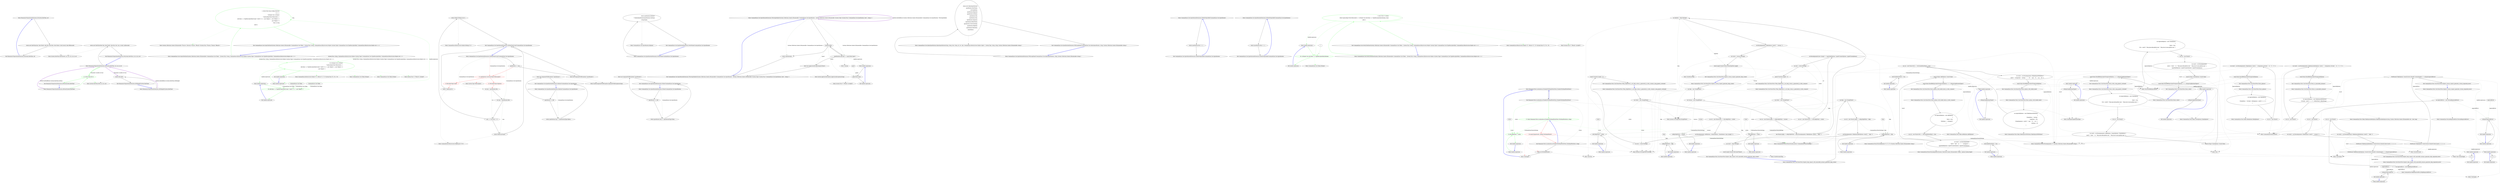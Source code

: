 digraph  {
m1_11 [cluster="Humanizer.PrepositionsExtensions.In(System.DateTime, int)", file="ReflectionExtensions.cs", label="Entry Humanizer.PrepositionsExtensions.In(System.DateTime, int)", span="36-36"];
m1_12 [cluster="Humanizer.PrepositionsExtensions.In(System.DateTime, int)", file="ReflectionExtensions.cs", label="return new DateTime(year, date.Month, date.Day, date.Hour, date.Minute, date.Second, date.Millisecond);", span="38-38"];
m1_13 [cluster="Humanizer.PrepositionsExtensions.In(System.DateTime, int)", file="ReflectionExtensions.cs", label="Exit Humanizer.PrepositionsExtensions.In(System.DateTime, int)", span="36-36"];
m1_7 [cluster="System.DateTime.At(int, int, int, int)", file="ReflectionExtensions.cs", label="Entry System.DateTime.At(int, int, int, int)", span="5-5"];
m1_8 [cluster="Humanizer.PrepositionsExtensions.AtNoon(System.DateTime)", file="ReflectionExtensions.cs", label="Entry Humanizer.PrepositionsExtensions.AtNoon(System.DateTime)", span="25-25"];
m1_9 [cluster="Humanizer.PrepositionsExtensions.AtNoon(System.DateTime)", color=green, community=0, file="ReflectionExtensions.cs", label="13: return date.At(12);", span="27-27"];
m1_10 [cluster="Humanizer.PrepositionsExtensions.AtNoon(System.DateTime)", file="ReflectionExtensions.cs", label="Exit Humanizer.PrepositionsExtensions.AtNoon(System.DateTime)", span="25-25"];
m1_3 [cluster="System.DateTime.DateTime(int, int, int, int, int, int, int)", file="ReflectionExtensions.cs", label="Entry System.DateTime.DateTime(int, int, int, int, int, int, int)", span="0-0"];
m1_0 [cluster="Humanizer.PrepositionsExtensions.At(System.DateTime, int, int, int, int)", file="ReflectionExtensions.cs", label="Entry Humanizer.PrepositionsExtensions.At(System.DateTime, int, int, int, int)", span="5-5"];
m1_1 [cluster="Humanizer.PrepositionsExtensions.At(System.DateTime, int, int, int, int)", file="ReflectionExtensions.cs", label="return new DateTime(date.Year, date.Month, date.Day, hour, min, second, millisecond);", span="7-7"];
m1_2 [cluster="Humanizer.PrepositionsExtensions.At(System.DateTime, int, int, int, int)", file="ReflectionExtensions.cs", label="Exit Humanizer.PrepositionsExtensions.At(System.DateTime, int, int, int, int)", span="5-5"];
m1_4 [cluster="Humanizer.PrepositionsExtensions.AtMidnight(System.DateTime)", file="ReflectionExtensions.cs", label="Entry Humanizer.PrepositionsExtensions.AtMidnight(System.DateTime)", span="15-15"];
m1_5 [cluster="Humanizer.PrepositionsExtensions.AtMidnight(System.DateTime)", file="ReflectionExtensions.cs", label="return date.At(0);", span="17-17"];
m1_6 [cluster="Humanizer.PrepositionsExtensions.AtMidnight(System.DateTime)", file="ReflectionExtensions.cs", label="Exit Humanizer.PrepositionsExtensions.AtMidnight(System.DateTime)", span="15-15"];
m2_3 [cluster="System.Collections.Generic.IEnumerable<TSource>.Pairwise<TSource, TResult>(System.Func<TSource, TSource, TResult>)", file="Scalar.cs", label="Entry System.Collections.Generic.IEnumerable<TSource>.Pairwise<TSource, TResult>(System.Func<TSource, TSource, TResult>)", span="24-24"];
m2_0 [cluster="CommandLine.Core.Scalar.Partition(System.Collections.Generic.IEnumerable<CommandLine.Core.Token>, System.Func<string, CommandLine.Infrastructure.Maybe<System.Tuple<CommandLine.Core.TypeDescriptorKind, CommandLine.Infrastructure.Maybe<int>>>>)", file="Scalar.cs", label="Entry CommandLine.Core.Scalar.Partition(System.Collections.Generic.IEnumerable<CommandLine.Core.Token>, System.Func<string, CommandLine.Infrastructure.Maybe<System.Tuple<CommandLine.Core.TypeDescriptorKind, CommandLine.Infrastructure.Maybe<int>>>>)", span="11-11"];
m2_1 [cluster="CommandLine.Core.Scalar.Partition(System.Collections.Generic.IEnumerable<CommandLine.Core.Token>, System.Func<string, CommandLine.Infrastructure.Maybe<System.Tuple<CommandLine.Core.TypeDescriptorKind, CommandLine.Infrastructure.Maybe<int>>>>)", color=green, community=0, file="Scalar.cs", label="1: return from tseq in tokens.Pairwise(\r\n                (f, s) =>\r\n                        f.IsName() && s.IsValue()\r\n                            ? typeLookup(f.Text).Return(info =>\r\n                                    info.Item1 == TypeDescriptorKind.Scalar ? new[] { f, s } : new Token[] { }, new Token[] { })\r\n                                    : new Token[] { })\r\n                   from t in tseq\r\n                   select t;", span="15-22"];
m2_2 [cluster="CommandLine.Core.Scalar.Partition(System.Collections.Generic.IEnumerable<CommandLine.Core.Token>, System.Func<string, CommandLine.Infrastructure.Maybe<System.Tuple<CommandLine.Core.TypeDescriptorKind, CommandLine.Infrastructure.Maybe<int>>>>)", file="Scalar.cs", label="Exit CommandLine.Core.Scalar.Partition(System.Collections.Generic.IEnumerable<CommandLine.Core.Token>, System.Func<string, CommandLine.Infrastructure.Maybe<System.Tuple<CommandLine.Core.TypeDescriptorKind, CommandLine.Infrastructure.Maybe<int>>>>)", span="11-11"];
m2_11 [cluster="lambda expression", file="Scalar.cs", label="Entry lambda expression", span="18-19"];
m2_4 [cluster="lambda expression", file="Scalar.cs", label="Entry lambda expression", span="16-20"];
m2_5 [cluster="lambda expression", color=green, community=0, file="Scalar.cs", label="30: f.IsName() && s.IsValue()\r\n                            ? typeLookup(f.Text).Return(info =>\r\n                                    info.Item1 == TypeDescriptorKind.Scalar ? new[] { f, s } : new Token[] { }, new Token[] { })\r\n                                    : new Token[] { }", span="17-20"];
m2_6 [cluster="lambda expression", file="Scalar.cs", label="Exit lambda expression", span="16-20"];
m2_12 [cluster="lambda expression", color=green, community=0, file="Scalar.cs", label="30: info.Item1 == TypeDescriptorKind.Scalar ? new[] { f, s } : new Token[] { }", span="19-19"];
m2_13 [cluster="lambda expression", file="Scalar.cs", label="Exit lambda expression", span="18-19"];
m2_10 [cluster="CommandLine.Infrastructure.Maybe<T1>.Return<T1, T2>(System.Func<T1, T2>, T2)", file="Scalar.cs", label="Entry CommandLine.Infrastructure.Maybe<T1>.Return<T1, T2>(System.Func<T1, T2>, T2)", span="103-103"];
m2_7 [cluster="CommandLine.Core.Token.IsName()", file="Scalar.cs", label="Entry CommandLine.Core.Token.IsName()", span="72-72"];
m2_8 [cluster="CommandLine.Core.Token.IsValue()", file="Scalar.cs", label="Entry CommandLine.Core.Token.IsValue()", span="77-77"];
m2_9 [cluster="System.Func<T, TResult>.Invoke(T)", file="Scalar.cs", label="Entry System.Func<T, TResult>.Invoke(T)", span="0-0"];
m2_14 [file="Scalar.cs", label="System.Func<string, CommandLine.Infrastructure.Maybe<System.Tuple<CommandLine.Core.TypeDescriptorKind, CommandLine.Infrastructure.Maybe<int>>>>", span=""];
m2_15 [file="Scalar.cs", label="CommandLine.Core.Token", span=""];
m2_16 [file="Scalar.cs", label="CommandLine.Core.Token", span=""];
m4_42 [cluster="CommandLine.Infrastructure.Maybe.Nothing<T>()", file="SpecificationExtensions.cs", label="Entry CommandLine.Infrastructure.Maybe.Nothing<T>()", span="66-66"];
m4_52 [cluster="CommandLine.Core.Specification.IsOption()", file="SpecificationExtensions.cs", label="Entry CommandLine.Core.Specification.IsOption()", span="11-11"];
m4_15 [cluster="CommandLine.Core.SpecificationExtensions.ThrowingValidate(System.Collections.Generic.IEnumerable<CommandLine.Core.Specification>, System.Collections.Generic.IEnumerable<System.Tuple<System.Func<CommandLine.Core.Specification, bool>, string>>)", file="SpecificationExtensions.cs", label="Entry CommandLine.Core.SpecificationExtensions.ThrowingValidate(System.Collections.Generic.IEnumerable<CommandLine.Core.Specification>, System.Collections.Generic.IEnumerable<System.Tuple<System.Func<CommandLine.Core.Specification, bool>, string>>)", span="42-42"];
m4_16 [cluster="CommandLine.Core.SpecificationExtensions.ThrowingValidate(System.Collections.Generic.IEnumerable<CommandLine.Core.Specification>, System.Collections.Generic.IEnumerable<System.Tuple<System.Func<CommandLine.Core.Specification, bool>, string>>)", file="SpecificationExtensions.cs", label=guardsLookup, span="44-44"];
m4_17 [cluster="CommandLine.Core.SpecificationExtensions.ThrowingValidate(System.Collections.Generic.IEnumerable<CommandLine.Core.Specification>, System.Collections.Generic.IEnumerable<System.Tuple<System.Func<CommandLine.Core.Specification, bool>, string>>)", file="SpecificationExtensions.cs", label="specifications.Any(spec => guard.Item1(spec))", span="46-46"];
m4_19 [cluster="CommandLine.Core.SpecificationExtensions.ThrowingValidate(System.Collections.Generic.IEnumerable<CommandLine.Core.Specification>, System.Collections.Generic.IEnumerable<System.Tuple<System.Func<CommandLine.Core.Specification, bool>, string>>)", file="SpecificationExtensions.cs", label="return specifications;", span="52-52"];
m4_18 [cluster="CommandLine.Core.SpecificationExtensions.ThrowingValidate(System.Collections.Generic.IEnumerable<CommandLine.Core.Specification>, System.Collections.Generic.IEnumerable<System.Tuple<System.Func<CommandLine.Core.Specification, bool>, string>>)", file="SpecificationExtensions.cs", label="throw new ApplicationException(guard.Item2);", span="48-48"];
m4_20 [cluster="CommandLine.Core.SpecificationExtensions.ThrowingValidate(System.Collections.Generic.IEnumerable<CommandLine.Core.Specification>, System.Collections.Generic.IEnumerable<System.Tuple<System.Func<CommandLine.Core.Specification, bool>, string>>)", file="SpecificationExtensions.cs", label="Exit CommandLine.Core.SpecificationExtensions.ThrowingValidate(System.Collections.Generic.IEnumerable<CommandLine.Core.Specification>, System.Collections.Generic.IEnumerable<System.Tuple<System.Func<CommandLine.Core.Specification, bool>, string>>)", span="42-42"];
m4_41 [cluster="CommandLine.Infrastructure.Maybe.Just<T>(T)", file="SpecificationExtensions.cs", label="Entry CommandLine.Infrastructure.Maybe.Just<T>(T)", span="71-71"];
m4_0 [cluster="CommandLine.Core.SpecificationExtensions.IsOption(CommandLine.Core.Specification)", file="SpecificationExtensions.cs", label="Entry CommandLine.Core.SpecificationExtensions.IsOption(CommandLine.Core.Specification)", span="11-11"];
m4_1 [cluster="CommandLine.Core.SpecificationExtensions.IsOption(CommandLine.Core.Specification)", file="SpecificationExtensions.cs", label="specification == null", span="13-13"];
m4_3 [cluster="CommandLine.Core.SpecificationExtensions.IsOption(CommandLine.Core.Specification)", file="SpecificationExtensions.cs", label="return specification.Tag == SpecificationType.Option;", span="15-15"];
m4_2 [cluster="CommandLine.Core.SpecificationExtensions.IsOption(CommandLine.Core.Specification)", file="SpecificationExtensions.cs", label="throw new ArgumentNullException(''specification'');", span="13-13"];
m4_4 [cluster="CommandLine.Core.SpecificationExtensions.IsOption(CommandLine.Core.Specification)", file="SpecificationExtensions.cs", label="Exit CommandLine.Core.SpecificationExtensions.IsOption(CommandLine.Core.Specification)", span="11-11"];
m4_6 [cluster="CommandLine.Core.SpecificationExtensions.IsValue(CommandLine.Core.Specification)", file="SpecificationExtensions.cs", label="Entry CommandLine.Core.SpecificationExtensions.IsValue(CommandLine.Core.Specification)", span="18-18"];
m4_7 [cluster="CommandLine.Core.SpecificationExtensions.IsValue(CommandLine.Core.Specification)", file="SpecificationExtensions.cs", label="specification == null", span="20-20"];
m4_9 [cluster="CommandLine.Core.SpecificationExtensions.IsValue(CommandLine.Core.Specification)", file="SpecificationExtensions.cs", label="return specification.Tag == SpecificationType.Value;", span="22-22"];
m4_8 [cluster="CommandLine.Core.SpecificationExtensions.IsValue(CommandLine.Core.Specification)", file="SpecificationExtensions.cs", label="throw new ArgumentNullException(''specification'');", span="20-20"];
m4_10 [cluster="CommandLine.Core.SpecificationExtensions.IsValue(CommandLine.Core.Specification)", file="SpecificationExtensions.cs", label="Exit CommandLine.Core.SpecificationExtensions.IsValue(CommandLine.Core.Specification)", span="18-18"];
m4_23 [cluster="lambda expression", file="SpecificationExtensions.cs", label="Entry lambda expression", span="46-46"];
m4_24 [cluster="lambda expression", file="SpecificationExtensions.cs", label="guard.Item1(spec)", span="46-46"];
m4_25 [cluster="lambda expression", file="SpecificationExtensions.cs", label="Exit lambda expression", span="46-46"];
m4_27 [cluster="CommandLine.Core.SpecificationExtensions.GetMaxValueCount(CommandLine.Core.Specification)", file="SpecificationExtensions.cs", label="Entry CommandLine.Core.SpecificationExtensions.GetMaxValueCount(CommandLine.Core.Specification)", span="55-55"];
m4_28 [cluster="CommandLine.Core.SpecificationExtensions.GetMaxValueCount(CommandLine.Core.Specification)", file="SpecificationExtensions.cs", label="specification == null", span="57-57"];
m4_30 [cluster="CommandLine.Core.SpecificationExtensions.GetMaxValueCount(CommandLine.Core.Specification)", color=red, community=0, file="SpecificationExtensions.cs", label="13: specification.ConversionType.ToDescriptor()", span="59-59"];
m4_34 [cluster="CommandLine.Core.SpecificationExtensions.GetMaxValueCount(CommandLine.Core.Specification)", file="SpecificationExtensions.cs", label="var min = specification.Min", span="64-64"];
m4_35 [cluster="CommandLine.Core.SpecificationExtensions.GetMaxValueCount(CommandLine.Core.Specification)", file="SpecificationExtensions.cs", label="var max = specification.Max", span="65-65"];
m4_29 [cluster="CommandLine.Core.SpecificationExtensions.GetMaxValueCount(CommandLine.Core.Specification)", file="SpecificationExtensions.cs", label="throw new ArgumentNullException(''specification'');", span="57-57"];
m4_31 [cluster="CommandLine.Core.SpecificationExtensions.GetMaxValueCount(CommandLine.Core.Specification)", color=red, community=0, file="SpecificationExtensions.cs", label="9: DescriptorType.Scalar", span="61-61"];
m4_33 [cluster="CommandLine.Core.SpecificationExtensions.GetMaxValueCount(CommandLine.Core.Specification)", color=red, community=0, file="SpecificationExtensions.cs", label="13: DescriptorType.Sequence", span="63-63"];
m4_32 [cluster="CommandLine.Core.SpecificationExtensions.GetMaxValueCount(CommandLine.Core.Specification)", file="SpecificationExtensions.cs", label="return  Maybe.Just(1);", span="62-62"];
m4_36 [cluster="CommandLine.Core.SpecificationExtensions.GetMaxValueCount(CommandLine.Core.Specification)", file="SpecificationExtensions.cs", label="min >= 0 && max >= 0", span="66-66"];
m4_37 [cluster="CommandLine.Core.SpecificationExtensions.GetMaxValueCount(CommandLine.Core.Specification)", file="SpecificationExtensions.cs", label="return Maybe.Just(max);", span="68-68"];
m4_38 [cluster="CommandLine.Core.SpecificationExtensions.GetMaxValueCount(CommandLine.Core.Specification)", file="SpecificationExtensions.cs", label="return Maybe.Nothing<int>();", span="73-73"];
m4_39 [cluster="CommandLine.Core.SpecificationExtensions.GetMaxValueCount(CommandLine.Core.Specification)", file="SpecificationExtensions.cs", label="Exit CommandLine.Core.SpecificationExtensions.GetMaxValueCount(CommandLine.Core.Specification)", span="55-55"];
m4_22 [cluster="System.ApplicationException.ApplicationException(string)", file="SpecificationExtensions.cs", label="Entry System.ApplicationException.ApplicationException(string)", span="0-0"];
m4_26 [cluster="System.Func<T, TResult>.Invoke(T)", file="SpecificationExtensions.cs", label="Entry System.Func<T, TResult>.Invoke(T)", span="0-0"];
m4_14 [cluster="CommandLine.Core.OptionSpecification.OptionSpecification(string, string, bool, string, int, int, char, CommandLine.Infrastructure.Maybe<object>, System.Type, string, string, System.Collections.Generic.IEnumerable<string>)", file="SpecificationExtensions.cs", label="Entry CommandLine.Core.OptionSpecification.OptionSpecification(string, string, bool, string, int, int, char, CommandLine.Infrastructure.Maybe<object>, System.Type, string, string, System.Collections.Generic.IEnumerable<string>)", span="17-17"];
m4_5 [cluster="System.ArgumentNullException.ArgumentNullException(string)", file="SpecificationExtensions.cs", label="Entry System.ArgumentNullException.ArgumentNullException(string)", span="0-0"];
m4_40 [cluster="System.Type.ToDescriptor()", file="SpecificationExtensions.cs", label="Entry System.Type.ToDescriptor()", span="22-22"];
m4_21 [cluster="Unk.Any", file="SpecificationExtensions.cs", label="Entry Unk.Any", span=""];
m4_43 [cluster="CommandLine.Core.SpecificationExtensions.IsMinNotSpecified(CommandLine.Core.Specification)", file="SpecificationExtensions.cs", label="Entry CommandLine.Core.SpecificationExtensions.IsMinNotSpecified(CommandLine.Core.Specification)", span="76-76"];
m4_44 [cluster="CommandLine.Core.SpecificationExtensions.IsMinNotSpecified(CommandLine.Core.Specification)", file="SpecificationExtensions.cs", label="return specification.Min == -1;", span="78-78"];
m4_45 [cluster="CommandLine.Core.SpecificationExtensions.IsMinNotSpecified(CommandLine.Core.Specification)", file="SpecificationExtensions.cs", label="Exit CommandLine.Core.SpecificationExtensions.IsMinNotSpecified(CommandLine.Core.Specification)", span="76-76"];
m4_49 [cluster="CommandLine.Core.SpecificationExtensions.GetSetName(CommandLine.Core.Specification)", file="SpecificationExtensions.cs", label="Entry CommandLine.Core.SpecificationExtensions.GetSetName(CommandLine.Core.Specification)", span="86-86"];
m4_50 [cluster="CommandLine.Core.SpecificationExtensions.GetSetName(CommandLine.Core.Specification)", file="SpecificationExtensions.cs", label="return specification.IsOption()\r\n                ? ((OptionSpecification)specification).SetName\r\n                : string.Empty;", span="88-90"];
m4_51 [cluster="CommandLine.Core.SpecificationExtensions.GetSetName(CommandLine.Core.Specification)", file="SpecificationExtensions.cs", label="Exit CommandLine.Core.SpecificationExtensions.GetSetName(CommandLine.Core.Specification)", span="86-86"];
m4_11 [cluster="CommandLine.Core.SpecificationExtensions.WithLongName(CommandLine.Core.OptionSpecification, string, System.Collections.Generic.IEnumerable<string>)", file="SpecificationExtensions.cs", label="Entry CommandLine.Core.SpecificationExtensions.WithLongName(CommandLine.Core.OptionSpecification, string, System.Collections.Generic.IEnumerable<string>)", span="25-25"];
m4_12 [cluster="CommandLine.Core.SpecificationExtensions.WithLongName(CommandLine.Core.OptionSpecification, string, System.Collections.Generic.IEnumerable<string>)", file="SpecificationExtensions.cs", label="return new OptionSpecification(\r\n                specification.ShortName,\r\n                newLongName,\r\n                specification.Required,\r\n                specification.SetName,\r\n                specification.Min,\r\n                specification.Max,\r\n                specification.Separator,\r\n                specification.DefaultValue,\r\n                specification.ConversionType,\r\n                specification.HelpText,\r\n                specification.MetaValue,\r\n                enumValues);", span="27-39"];
m4_13 [cluster="CommandLine.Core.SpecificationExtensions.WithLongName(CommandLine.Core.OptionSpecification, string, System.Collections.Generic.IEnumerable<string>)", file="SpecificationExtensions.cs", label="Exit CommandLine.Core.SpecificationExtensions.WithLongName(CommandLine.Core.OptionSpecification, string, System.Collections.Generic.IEnumerable<string>)", span="25-25"];
m4_46 [cluster="CommandLine.Core.SpecificationExtensions.IsMaxNotSpecified(CommandLine.Core.Specification)", file="SpecificationExtensions.cs", label="Entry CommandLine.Core.SpecificationExtensions.IsMaxNotSpecified(CommandLine.Core.Specification)", span="81-81"];
m4_47 [cluster="CommandLine.Core.SpecificationExtensions.IsMaxNotSpecified(CommandLine.Core.Specification)", file="SpecificationExtensions.cs", label="return specification.Max == -1;", span="83-83"];
m4_48 [cluster="CommandLine.Core.SpecificationExtensions.IsMaxNotSpecified(CommandLine.Core.Specification)", file="SpecificationExtensions.cs", label="Exit CommandLine.Core.SpecificationExtensions.IsMaxNotSpecified(CommandLine.Core.Specification)", span="81-81"];
m4_53 [file="SpecificationExtensions.cs", label=guard, span=""];
m7_5 [cluster="lambda expression", file="Switch.cs", label="Entry lambda expression", span="16-16"];
m7_6 [cluster="lambda expression", color=green, community=0, file="Switch.cs", label="20: t.IsName() && info.Item1 == TypeDescriptorKind.Boolean", span="16-16"];
m7_7 [cluster="lambda expression", file="Switch.cs", label="Exit lambda expression", span="16-16"];
m7_4 [cluster="CommandLine.Infrastructure.Maybe<T1>.Return<T1, T2>(System.Func<T1, T2>, T2)", file="Switch.cs", label="Entry CommandLine.Infrastructure.Maybe<T1>.Return<T1, T2>(System.Func<T1, T2>, T2)", span="103-103"];
m7_8 [cluster="CommandLine.Core.Token.IsName()", file="Switch.cs", label="Entry CommandLine.Core.Token.IsName()", span="72-72"];
m7_0 [cluster="CommandLine.Core.Switch.Partition(System.Collections.Generic.IEnumerable<CommandLine.Core.Token>, System.Func<string, CommandLine.Infrastructure.Maybe<System.Tuple<CommandLine.Core.TypeDescriptorKind, CommandLine.Infrastructure.Maybe<int>>>>)", file="Switch.cs", label="Entry CommandLine.Core.Switch.Partition(System.Collections.Generic.IEnumerable<CommandLine.Core.Token>, System.Func<string, CommandLine.Infrastructure.Maybe<System.Tuple<CommandLine.Core.TypeDescriptorKind, CommandLine.Infrastructure.Maybe<int>>>>)", span="11-11"];
m7_1 [cluster="CommandLine.Core.Switch.Partition(System.Collections.Generic.IEnumerable<CommandLine.Core.Token>, System.Func<string, CommandLine.Infrastructure.Maybe<System.Tuple<CommandLine.Core.TypeDescriptorKind, CommandLine.Infrastructure.Maybe<int>>>>)", color=green, community=0, file="Switch.cs", label="1: return from t in tokens\r\n                   where typeLookup(t.Text).Return(info => t.IsName() && info.Item1 == TypeDescriptorKind.Boolean, false)\r\n                   select t;", span="15-17"];
m7_2 [cluster="CommandLine.Core.Switch.Partition(System.Collections.Generic.IEnumerable<CommandLine.Core.Token>, System.Func<string, CommandLine.Infrastructure.Maybe<System.Tuple<CommandLine.Core.TypeDescriptorKind, CommandLine.Infrastructure.Maybe<int>>>>)", file="Switch.cs", label="Exit CommandLine.Core.Switch.Partition(System.Collections.Generic.IEnumerable<CommandLine.Core.Token>, System.Func<string, CommandLine.Infrastructure.Maybe<System.Tuple<CommandLine.Core.TypeDescriptorKind, CommandLine.Infrastructure.Maybe<int>>>>)", span="11-11"];
m7_3 [cluster="System.Func<T, TResult>.Invoke(T)", file="Switch.cs", label="Entry System.Func<T, TResult>.Invoke(T)", span="0-0"];
m7_9 [file="Switch.cs", label=t, span=""];
m8_0 [cluster="Humanizer.Tests.Localisation.nl.NumberToOrdinalWordsTests.NumberToOrdinalWordsTests()", file="TokenPartitioner.cs", label="Entry Humanizer.Tests.Localisation.nl.NumberToOrdinalWordsTests.NumberToOrdinalWordsTests()", span="7-7"];
m8_2 [cluster="Humanizer.Tests.Localisation.nl.NumberToOrdinalWordsTests.ToOrdinalWords(int, string)", color=green, community=0, file="TokenPartitioner.cs", label="27: Entry Humanizer.Tests.Localisation.nl.NumberToOrdinalWordsTests.ToOrdinalWords(int, string)", span="61-61"];
m8_1 [cluster="Humanizer.Tests.Localisation.nl.NumberToOrdinalWordsTests.NumberToOrdinalWordsTests()", file="TokenPartitioner.cs", label="Exit Humanizer.Tests.Localisation.nl.NumberToOrdinalWordsTests.NumberToOrdinalWordsTests()", span="7-7"];
m8_3 [cluster="Humanizer.Tests.Localisation.nl.NumberToOrdinalWordsTests.ToOrdinalWords(int, string)", color=red, community=0, file="TokenPartitioner.cs", label="19: Assert.Equal(words, number.ToOrdinalWords())", span="63-63"];
m8_4 [cluster="Humanizer.Tests.Localisation.nl.NumberToOrdinalWordsTests.ToOrdinalWords(int, string)", file="TokenPartitioner.cs", label="Exit Humanizer.Tests.Localisation.nl.NumberToOrdinalWordsTests.ToOrdinalWords(int, string)", span="61-61"];
m8_5 [cluster="int.ToOrdinalWords()", file="TokenPartitioner.cs", label="Entry int.ToOrdinalWords()", span="54-54"];
m8_6 [cluster="Unk.Equal", file="TokenPartitioner.cs", label="Entry Unk.Equal", span=""];
m8_100 [cluster="CommandLine.Tests.Unit.ParserTests.Explicit_help_request_with_immutable_instance_generates_help_requested_error()", file="TokenPartitioner.cs", label="Entry CommandLine.Tests.Unit.ParserTests.Explicit_help_request_with_immutable_instance_generates_help_requested_error()", span="182-182"];
m8_103 [cluster="CommandLine.Tests.Unit.ParserTests.Explicit_help_request_with_immutable_instance_generates_help_requested_error()", file="TokenPartitioner.cs", label="var result = sut.ParseArguments<FakeImmutableOptions>(new[] { ''--help'' })", span="189-189"];
m8_102 [cluster="CommandLine.Tests.Unit.ParserTests.Explicit_help_request_with_immutable_instance_generates_help_requested_error()", file="TokenPartitioner.cs", label="var sut = new Parser()", span="186-186"];
m8_104 [cluster="CommandLine.Tests.Unit.ParserTests.Explicit_help_request_with_immutable_instance_generates_help_requested_error()", file="TokenPartitioner.cs", label="((NotParsed<FakeImmutableOptions>)result).Errors.Should().HaveCount(x => x == 1)", span="192-192"];
m8_105 [cluster="CommandLine.Tests.Unit.ParserTests.Explicit_help_request_with_immutable_instance_generates_help_requested_error()", file="TokenPartitioner.cs", label="((NotParsed<FakeImmutableOptions>)result).Errors.Should().ContainSingle(e => e.Equals(expectedError))", span="193-193"];
m8_101 [cluster="CommandLine.Tests.Unit.ParserTests.Explicit_help_request_with_immutable_instance_generates_help_requested_error()", file="TokenPartitioner.cs", label="var expectedError = new HelpRequestedError()", span="185-185"];
m8_106 [cluster="CommandLine.Tests.Unit.ParserTests.Explicit_help_request_with_immutable_instance_generates_help_requested_error()", file="TokenPartitioner.cs", label="Exit CommandLine.Tests.Unit.ParserTests.Explicit_help_request_with_immutable_instance_generates_help_requested_error()", span="182-182"];
m8_8 [cluster="CommandLine.Parser.Parser(System.Action<CommandLine.ParserSettings>)", file="TokenPartitioner.cs", label="Entry CommandLine.Parser.Parser(System.Action<CommandLine.ParserSettings>)", span="36-36"];
m8_79 [cluster="CommandLine.Tests.Fakes.CloneOptions.CloneOptions()", file="TokenPartitioner.cs", label="Entry CommandLine.Tests.Fakes.CloneOptions.CloneOptions()", span="33-33"];
m8_118 [cluster="CommandLine.Tests.Unit.ParserTests.Explicit_help_request_with_immutable_instance_generates_help_screen()", file="TokenPartitioner.cs", label="Entry CommandLine.Tests.Unit.ParserTests.Explicit_help_request_with_immutable_instance_generates_help_screen()", span="198-198"];
m8_120 [cluster="CommandLine.Tests.Unit.ParserTests.Explicit_help_request_with_immutable_instance_generates_help_screen()", file="TokenPartitioner.cs", label="var sut = new Parser(config => config.HelpWriter = help)", span="202-202"];
m8_119 [cluster="CommandLine.Tests.Unit.ParserTests.Explicit_help_request_with_immutable_instance_generates_help_screen()", file="TokenPartitioner.cs", label="var help = new StringWriter()", span="201-201"];
m8_121 [cluster="CommandLine.Tests.Unit.ParserTests.Explicit_help_request_with_immutable_instance_generates_help_screen()", file="TokenPartitioner.cs", label="sut.ParseArguments<FakeImmutableOptions>(new[] { ''--help'' })", span="205-205"];
m8_122 [cluster="CommandLine.Tests.Unit.ParserTests.Explicit_help_request_with_immutable_instance_generates_help_screen()", file="TokenPartitioner.cs", label="var result = help.ToString()", span="206-206"];
m8_123 [cluster="CommandLine.Tests.Unit.ParserTests.Explicit_help_request_with_immutable_instance_generates_help_screen()", file="TokenPartitioner.cs", label="result.Length.Should().BeGreaterThan(0)", span="209-209"];
m8_124 [cluster="CommandLine.Tests.Unit.ParserTests.Explicit_help_request_with_immutable_instance_generates_help_screen()", file="TokenPartitioner.cs", label="Exit CommandLine.Tests.Unit.ParserTests.Explicit_help_request_with_immutable_instance_generates_help_screen()", span="198-198"];
m8_11 [cluster="Unk.True", file="TokenPartitioner.cs", label="Entry Unk.True", span=""];
m8_46 [cluster="CommandLine.Tests.Unit.ParserTests.Parse_options_with_double_dash()", file="TokenPartitioner.cs", label="Entry CommandLine.Tests.Unit.ParserTests.Parse_options_with_double_dash()", span="79-79"];
m8_48 [cluster="CommandLine.Tests.Unit.ParserTests.Parse_options_with_double_dash()", file="TokenPartitioner.cs", label="var sut = new Parser(with => with.EnableDashDash = true)", span="89-89"];
m8_49 [cluster="CommandLine.Tests.Unit.ParserTests.Parse_options_with_double_dash()", file="TokenPartitioner.cs", label="var result = sut.ParseArguments<FakeOptionsWithValues>(\r\n                new[] { ''--stringvalue'', ''astring'', ''--'', ''20'', ''--aaa'', ''-b'', ''--ccc'', ''30'' })", span="92-93"];
m8_47 [cluster="CommandLine.Tests.Unit.ParserTests.Parse_options_with_double_dash()", file="TokenPartitioner.cs", label="var expectedOptions = new FakeOptionsWithValues\r\n                {\r\n                    StringValue = ''astring'',\r\n                    LongValue = 20L,\r\n                    StringSequence = new[] { ''--aaa'', ''-b'', ''--ccc'' },\r\n                    IntValue = 30\r\n                }", span="82-88"];
m8_50 [cluster="CommandLine.Tests.Unit.ParserTests.Parse_options_with_double_dash()", file="TokenPartitioner.cs", label="result.Value.ShouldBeEquivalentTo(expectedOptions)", span="96-96"];
m8_51 [cluster="CommandLine.Tests.Unit.ParserTests.Parse_options_with_double_dash()", file="TokenPartitioner.cs", label="Exit CommandLine.Tests.Unit.ParserTests.Parse_options_with_double_dash()", span="79-79"];
m8_110 [cluster="Unk.ContainSingle", file="TokenPartitioner.cs", label="Entry Unk.ContainSingle", span=""];
m8_64 [cluster="Unk.>", file="TokenPartitioner.cs", label="Entry Unk.>", span=""];
m8_22 [cluster="CommandLine.Parser.ParseArguments(System.Collections.Generic.IEnumerable<string>, params System.Type[])", file="TokenPartitioner.cs", label="Entry CommandLine.Parser.ParseArguments(System.Collections.Generic.IEnumerable<string>, params System.Type[])", span="141-141"];
m8_33 [cluster="CommandLine.Parser.ParseArguments<T1, T2, T3>(System.Collections.Generic.IEnumerable<string>)", file="TokenPartitioner.cs", label="Entry CommandLine.Parser.ParseArguments<T1, T2, T3>(System.Collections.Generic.IEnumerable<string>)", span="46-46"];
m8_83 [cluster="CommandLine.Tests.Unit.ParserTests.Parse_verbs_using_generic_overload()", file="TokenPartitioner.cs", label="Entry CommandLine.Tests.Unit.ParserTests.Parse_verbs_using_generic_overload()", span="145-145"];
m8_86 [cluster="CommandLine.Tests.Unit.ParserTests.Parse_verbs_using_generic_overload()", file="TokenPartitioner.cs", label="var result = sut.ParseArguments<AddOptions, CommitOptions, CloneOptions>(\r\n                new[] { ''clone'', ''-q'', ''http://gsscoder.github.com/'', ''http://yes-to-nooo.github.com/'' })", span="156-157"];
m8_85 [cluster="CommandLine.Tests.Unit.ParserTests.Parse_verbs_using_generic_overload()", file="TokenPartitioner.cs", label="var sut = new Parser()", span="153-153"];
m8_88 [cluster="CommandLine.Tests.Unit.ParserTests.Parse_verbs_using_generic_overload()", file="TokenPartitioner.cs", label="result.Value.ShouldBeEquivalentTo(expectedOptions, o => o.RespectingRuntimeTypes())", span="161-161"];
m8_87 [cluster="CommandLine.Tests.Unit.ParserTests.Parse_verbs_using_generic_overload()", file="TokenPartitioner.cs", label="Assert.IsType<CloneOptions>(result.Value)", span="160-160"];
m8_84 [cluster="CommandLine.Tests.Unit.ParserTests.Parse_verbs_using_generic_overload()", file="TokenPartitioner.cs", label="var expectedOptions = new CloneOptions\r\n            {\r\n                Quiet = true,\r\n                Urls = new[] { ''http://gsscoder.github.com/'', ''http://yes-to-nooo.github.com/'' }\r\n            }", span="148-152"];
m8_89 [cluster="CommandLine.Tests.Unit.ParserTests.Parse_verbs_using_generic_overload()", file="TokenPartitioner.cs", label="Exit CommandLine.Tests.Unit.ParserTests.Parse_verbs_using_generic_overload()", span="145-145"];
m8_56 [cluster="CommandLine.Tests.Unit.ParserTests.Parse_options_with_double_dash_in_verbs_scenario()", file="TokenPartitioner.cs", label="Entry CommandLine.Tests.Unit.ParserTests.Parse_options_with_double_dash_in_verbs_scenario()", span="101-101"];
m8_58 [cluster="CommandLine.Tests.Unit.ParserTests.Parse_options_with_double_dash_in_verbs_scenario()", file="TokenPartitioner.cs", label="var sut = new Parser(with => with.EnableDashDash = true)", span="109-109"];
m8_57 [cluster="CommandLine.Tests.Unit.ParserTests.Parse_options_with_double_dash_in_verbs_scenario()", file="TokenPartitioner.cs", label="var expectedOptions = new AddOptions\r\n                {\r\n                    Patch = true,\r\n                    FileName = ''--strange-fn''\r\n                }", span="104-108"];
m8_59 [cluster="CommandLine.Tests.Unit.ParserTests.Parse_options_with_double_dash_in_verbs_scenario()", file="TokenPartitioner.cs", label="var result = sut.ParseArguments(\r\n                new[] { ''add'', ''-p'', ''--'', ''--strange-fn'' },\r\n                typeof(AddOptions), typeof(CommitOptions), typeof(CloneOptions))", span="112-114"];
m8_61 [cluster="CommandLine.Tests.Unit.ParserTests.Parse_options_with_double_dash_in_verbs_scenario()", file="TokenPartitioner.cs", label="result.Value.ShouldBeEquivalentTo(expectedOptions, o => o.RespectingRuntimeTypes())", span="118-118"];
m8_60 [cluster="CommandLine.Tests.Unit.ParserTests.Parse_options_with_double_dash_in_verbs_scenario()", file="TokenPartitioner.cs", label="Assert.IsType<AddOptions>(result.Value)", span="117-117"];
m8_62 [cluster="CommandLine.Tests.Unit.ParserTests.Parse_options_with_double_dash_in_verbs_scenario()", file="TokenPartitioner.cs", label="Exit CommandLine.Tests.Unit.ParserTests.Parse_options_with_double_dash_in_verbs_scenario()", span="101-101"];
m8_7 [cluster="System.IO.StringWriter.StringWriter()", file="TokenPartitioner.cs", label="Entry System.IO.StringWriter.StringWriter()", span="0-0"];
m8_125 [cluster="Unk.BeGreaterThan", file="TokenPartitioner.cs", label="Entry Unk.BeGreaterThan", span=""];
m8_129 [cluster="CommandLine.Tests.Unit.ParserTests.Explicit_version_request_generates_version_requested_error()", file="TokenPartitioner.cs", label="Entry CommandLine.Tests.Unit.ParserTests.Explicit_version_request_generates_version_requested_error()", span="214-214"];
m8_132 [cluster="CommandLine.Tests.Unit.ParserTests.Explicit_version_request_generates_version_requested_error()", file="TokenPartitioner.cs", label="var result = sut.ParseArguments<FakeOptions>(new[] { ''--version'' })", span="221-221"];
m8_131 [cluster="CommandLine.Tests.Unit.ParserTests.Explicit_version_request_generates_version_requested_error()", file="TokenPartitioner.cs", label="var sut = new Parser()", span="218-218"];
m8_133 [cluster="CommandLine.Tests.Unit.ParserTests.Explicit_version_request_generates_version_requested_error()", file="TokenPartitioner.cs", label="((NotParsed<FakeOptions>)result).Errors.Should().HaveCount(x => x == 1)", span="224-224"];
m8_134 [cluster="CommandLine.Tests.Unit.ParserTests.Explicit_version_request_generates_version_requested_error()", file="TokenPartitioner.cs", label="((NotParsed<FakeOptions>)result).Errors.Should().ContainSingle(e => e.Equals(expectedError))", span="225-225"];
m8_130 [cluster="CommandLine.Tests.Unit.ParserTests.Explicit_version_request_generates_version_requested_error()", file="TokenPartitioner.cs", label="var expectedError = new VersionRequestedError()", span="217-217"];
m8_135 [cluster="CommandLine.Tests.Unit.ParserTests.Explicit_version_request_generates_version_requested_error()", file="TokenPartitioner.cs", label="Exit CommandLine.Tests.Unit.ParserTests.Explicit_version_request_generates_version_requested_error()", span="214-214"];
m8_71 [cluster="Unk.RespectingRuntimeTypes", file="TokenPartitioner.cs", label="Entry Unk.RespectingRuntimeTypes", span=""];
m8_136 [cluster="CommandLine.VersionRequestedError.VersionRequestedError()", file="TokenPartitioner.cs", label="Entry CommandLine.VersionRequestedError.VersionRequestedError()", span="421-421"];
m8_44 [cluster="CommandLine.Parser.Parser()", file="TokenPartitioner.cs", label="Entry CommandLine.Parser.Parser()", span="25-25"];
m8_90 [cluster="lambda expression", file="TokenPartitioner.cs", label="Entry lambda expression", span="161-161"];
m8_13 [cluster="lambda expression", color=green, community=0, file="TokenPartitioner.cs", label="9: with.HelpWriter = writer", span="17-17"];
m8_12 [cluster="lambda expression", file="TokenPartitioner.cs", label="Entry lambda expression", span="17-17"];
m8_14 [cluster="lambda expression", file="TokenPartitioner.cs", label="Exit lambda expression", span="17-17"];
m8_24 [cluster="lambda expression", file="TokenPartitioner.cs", label="with.HelpWriter = writer", span="33-33"];
m8_35 [cluster="lambda expression", file="TokenPartitioner.cs", label="with.HelpWriter = writer", span="49-49"];
m8_54 [cluster="lambda expression", file="TokenPartitioner.cs", label="with.EnableDashDash = true", span="89-89"];
m8_66 [cluster="lambda expression", file="TokenPartitioner.cs", label="with.EnableDashDash = true", span="109-109"];
m8_127 [cluster="lambda expression", file="TokenPartitioner.cs", label="config.HelpWriter = help", span="202-202"];
m8_158 [cluster="lambda expression", file="TokenPartitioner.cs", label="config.HelpWriter = help", span="237-237"];
m8_155 [cluster="lambda expression", file="TokenPartitioner.cs", label="config.HelpWriter = version", span="235-235"];
m8_23 [cluster="lambda expression", file="TokenPartitioner.cs", label="Entry lambda expression", span="33-33"];
m8_25 [cluster="lambda expression", file="TokenPartitioner.cs", label="Exit lambda expression", span="33-33"];
m8_34 [cluster="lambda expression", file="TokenPartitioner.cs", label="Entry lambda expression", span="49-49"];
m8_36 [cluster="lambda expression", file="TokenPartitioner.cs", label="Exit lambda expression", span="49-49"];
m8_53 [cluster="lambda expression", file="TokenPartitioner.cs", label="Entry lambda expression", span="89-89"];
m8_55 [cluster="lambda expression", file="TokenPartitioner.cs", label="Exit lambda expression", span="89-89"];
m8_65 [cluster="lambda expression", file="TokenPartitioner.cs", label="Entry lambda expression", span="109-109"];
m8_67 [cluster="lambda expression", file="TokenPartitioner.cs", label="Exit lambda expression", span="109-109"];
m8_126 [cluster="lambda expression", file="TokenPartitioner.cs", label="Entry lambda expression", span="202-202"];
m8_128 [cluster="lambda expression", file="TokenPartitioner.cs", label="Exit lambda expression", span="202-202"];
m8_157 [cluster="lambda expression", file="TokenPartitioner.cs", label="Entry lambda expression", span="237-237"];
m8_159 [cluster="lambda expression", file="TokenPartitioner.cs", label="Exit lambda expression", span="237-237"];
m8_154 [cluster="lambda expression", file="TokenPartitioner.cs", label="Entry lambda expression", span="235-235"];
m8_156 [cluster="lambda expression", file="TokenPartitioner.cs", label="Exit lambda expression", span="235-235"];
m8_111 [cluster="lambda expression", file="TokenPartitioner.cs", label="Entry lambda expression", span="192-192"];
m8_114 [cluster="lambda expression", file="TokenPartitioner.cs", label="Entry lambda expression", span="193-193"];
m8_137 [cluster="lambda expression", file="TokenPartitioner.cs", label="Entry lambda expression", span="224-224"];
m8_140 [cluster="lambda expression", file="TokenPartitioner.cs", label="Entry lambda expression", span="225-225"];
m8_68 [cluster="lambda expression", file="TokenPartitioner.cs", label="Entry lambda expression", span="118-118"];
m8_115 [cluster="lambda expression", file="TokenPartitioner.cs", label="e.Equals(expectedError)", span="193-193"];
m8_113 [cluster="lambda expression", file="TokenPartitioner.cs", label="Exit lambda expression", span="192-192"];
m8_112 [cluster="lambda expression", file="TokenPartitioner.cs", label="x == 1", span="192-192"];
m8_116 [cluster="lambda expression", file="TokenPartitioner.cs", label="Exit lambda expression", span="193-193"];
m8_141 [cluster="lambda expression", file="TokenPartitioner.cs", label="e.Equals(expectedError)", span="225-225"];
m8_139 [cluster="lambda expression", file="TokenPartitioner.cs", label="Exit lambda expression", span="224-224"];
m8_138 [cluster="lambda expression", file="TokenPartitioner.cs", label="x == 1", span="224-224"];
m8_142 [cluster="lambda expression", file="TokenPartitioner.cs", label="Exit lambda expression", span="225-225"];
m8_70 [cluster="lambda expression", file="TokenPartitioner.cs", label="Exit lambda expression", span="118-118"];
m8_69 [cluster="lambda expression", file="TokenPartitioner.cs", label="o.RespectingRuntimeTypes()", span="118-118"];
m8_80 [cluster="lambda expression", file="TokenPartitioner.cs", label="Entry lambda expression", span="140-140"];
m8_82 [cluster="lambda expression", file="TokenPartitioner.cs", label="Exit lambda expression", span="140-140"];
m8_81 [cluster="lambda expression", file="TokenPartitioner.cs", label="o.RespectingRuntimeTypes()", span="140-140"];
m8_91 [cluster="lambda expression", file="TokenPartitioner.cs", label="o.RespectingRuntimeTypes()", span="161-161"];
m8_92 [cluster="lambda expression", file="TokenPartitioner.cs", label="Exit lambda expression", span="161-161"];
m8_26 [cluster="CommandLine.Tests.Unit.ParserTests.When_HelpWriter_is_set_help_screen_is_generated_in_verbs_scenario_using_generic_overload()", file="TokenPartitioner.cs", label="Entry CommandLine.Tests.Unit.ParserTests.When_HelpWriter_is_set_help_screen_is_generated_in_verbs_scenario_using_generic_overload()", span="45-45"];
m8_28 [cluster="CommandLine.Tests.Unit.ParserTests.When_HelpWriter_is_set_help_screen_is_generated_in_verbs_scenario_using_generic_overload()", file="TokenPartitioner.cs", label="var sut = new Parser(with => with.HelpWriter = writer)", span="49-49"];
m8_27 [cluster="CommandLine.Tests.Unit.ParserTests.When_HelpWriter_is_set_help_screen_is_generated_in_verbs_scenario_using_generic_overload()", file="TokenPartitioner.cs", label="var writer = new StringWriter()", span="48-48"];
m8_29 [cluster="CommandLine.Tests.Unit.ParserTests.When_HelpWriter_is_set_help_screen_is_generated_in_verbs_scenario_using_generic_overload()", file="TokenPartitioner.cs", label="sut.ParseArguments<AddOptions, CommitOptions, CloneOptions>(new string[] { })", span="52-52"];
m8_30 [cluster="CommandLine.Tests.Unit.ParserTests.When_HelpWriter_is_set_help_screen_is_generated_in_verbs_scenario_using_generic_overload()", file="TokenPartitioner.cs", label="var text = writer.ToString()", span="55-55"];
m8_31 [cluster="CommandLine.Tests.Unit.ParserTests.When_HelpWriter_is_set_help_screen_is_generated_in_verbs_scenario_using_generic_overload()", file="TokenPartitioner.cs", label="Assert.True(text.Length > 0)", span="56-56"];
m8_32 [cluster="CommandLine.Tests.Unit.ParserTests.When_HelpWriter_is_set_help_screen_is_generated_in_verbs_scenario_using_generic_overload()", file="TokenPartitioner.cs", label="Exit CommandLine.Tests.Unit.ParserTests.When_HelpWriter_is_set_help_screen_is_generated_in_verbs_scenario_using_generic_overload()", span="45-45"];
m8_108 [cluster="Unk.Should", file="TokenPartitioner.cs", label="Entry Unk.Should", span=""];
m8_117 [cluster="Unk.Equals", file="TokenPartitioner.cs", label="Entry Unk.Equals", span=""];
m8_10 [cluster="System.IO.StringWriter.ToString()", file="TokenPartitioner.cs", label="Entry System.IO.StringWriter.ToString()", span="0-0"];
m8_109 [cluster="Unk.HaveCount", file="TokenPartitioner.cs", label="Entry Unk.HaveCount", span=""];
m8_99 [cluster="CommandLine.Tests.Fakes.FakeImmutableOptions.FakeImmutableOptions(string, System.Collections.Generic.IEnumerable<int>, bool, long)", file="TokenPartitioner.cs", label="Entry CommandLine.Tests.Fakes.FakeImmutableOptions.FakeImmutableOptions(string, System.Collections.Generic.IEnumerable<int>, bool, long)", span="13-13"];
m8_37 [cluster="CommandLine.Tests.Unit.ParserTests.Parse_options()", file="TokenPartitioner.cs", label="Entry CommandLine.Tests.Unit.ParserTests.Parse_options()", span="61-61"];
m8_40 [cluster="CommandLine.Tests.Unit.ParserTests.Parse_options()", file="TokenPartitioner.cs", label="var result = sut.ParseArguments<FakeOptions>(new[] { ''--stringvalue=strvalue'', ''-i1'', ''2'', ''3'' })", span="71-71"];
m8_39 [cluster="CommandLine.Tests.Unit.ParserTests.Parse_options()", file="TokenPartitioner.cs", label="var sut = new Parser()", span="68-68"];
m8_41 [cluster="CommandLine.Tests.Unit.ParserTests.Parse_options()", file="TokenPartitioner.cs", label="result.Value.ShouldBeEquivalentTo(expectedOptions)", span="74-74"];
m8_38 [cluster="CommandLine.Tests.Unit.ParserTests.Parse_options()", file="TokenPartitioner.cs", label="var expectedOptions = new FakeOptions\r\n                {\r\n                    StringValue = ''strvalue'', IntSequence = new[] { 1, 2, 3 }\r\n                }", span="64-67"];
m8_42 [cluster="CommandLine.Tests.Unit.ParserTests.Parse_options()", file="TokenPartitioner.cs", label="Exit CommandLine.Tests.Unit.ParserTests.Parse_options()", span="61-61"];
m8_63 [cluster="CommandLine.Tests.Fakes.AddOptions.AddOptions()", file="TokenPartitioner.cs", label="Entry CommandLine.Tests.Fakes.AddOptions.AddOptions()", span="7-7"];
m8_143 [cluster="CommandLine.Tests.Unit.ParserTests.Explicit_version_request_generates_help_screen()", file="TokenPartitioner.cs", label="Entry CommandLine.Tests.Unit.ParserTests.Explicit_version_request_generates_help_screen()", span="230-230"];
m8_147 [cluster="CommandLine.Tests.Unit.ParserTests.Explicit_version_request_generates_help_screen()", file="TokenPartitioner.cs", label="new Parser(config => config.HelpWriter = help).ParseArguments<FakeOptions>(new[] { ''--help'' })", span="237-237"];
m8_146 [cluster="CommandLine.Tests.Unit.ParserTests.Explicit_version_request_generates_help_screen()", file="TokenPartitioner.cs", label="var sut = new Parser(config => config.HelpWriter = version)", span="235-235"];
m8_144 [cluster="CommandLine.Tests.Unit.ParserTests.Explicit_version_request_generates_help_screen()", file="TokenPartitioner.cs", label="var help = new StringWriter()", span="233-233"];
m8_145 [cluster="CommandLine.Tests.Unit.ParserTests.Explicit_version_request_generates_help_screen()", file="TokenPartitioner.cs", label="var version = new StringWriter()", span="234-234"];
m8_149 [cluster="CommandLine.Tests.Unit.ParserTests.Explicit_version_request_generates_help_screen()", file="TokenPartitioner.cs", label="sut.ParseArguments<FakeOptions>(new[] { ''--version'' })", span="241-241"];
m8_148 [cluster="CommandLine.Tests.Unit.ParserTests.Explicit_version_request_generates_help_screen()", file="TokenPartitioner.cs", label="var helpText = help.ToString()", span="238-238"];
m8_150 [cluster="CommandLine.Tests.Unit.ParserTests.Explicit_version_request_generates_help_screen()", file="TokenPartitioner.cs", label="var result = version.ToString()", span="242-242"];
m8_151 [cluster="CommandLine.Tests.Unit.ParserTests.Explicit_version_request_generates_help_screen()", file="TokenPartitioner.cs", label="result.Length.Should().BeLessThan(helpText.Length)", span="245-245"];
m8_152 [cluster="CommandLine.Tests.Unit.ParserTests.Explicit_version_request_generates_help_screen()", file="TokenPartitioner.cs", label="Exit CommandLine.Tests.Unit.ParserTests.Explicit_version_request_generates_help_screen()", span="230-230"];
m8_93 [cluster="CommandLine.Tests.Unit.ParserTests.Parse_to_immutable_instance()", file="TokenPartitioner.cs", label="Entry CommandLine.Tests.Unit.ParserTests.Parse_to_immutable_instance()", span="166-166"];
m8_96 [cluster="CommandLine.Tests.Unit.ParserTests.Parse_to_immutable_instance()", file="TokenPartitioner.cs", label="var result = sut.ParseArguments<FakeImmutableOptions>(new[] { ''--stringvalue=strvalue'', ''-i1'', ''2'', ''3'' })", span="174-174"];
m8_95 [cluster="CommandLine.Tests.Unit.ParserTests.Parse_to_immutable_instance()", file="TokenPartitioner.cs", label="var sut = new Parser()", span="171-171"];
m8_97 [cluster="CommandLine.Tests.Unit.ParserTests.Parse_to_immutable_instance()", file="TokenPartitioner.cs", label="result.Value.ShouldBeEquivalentTo(expectedOptions)", span="177-177"];
m8_94 [cluster="CommandLine.Tests.Unit.ParserTests.Parse_to_immutable_instance()", file="TokenPartitioner.cs", label="var expectedOptions = new FakeImmutableOptions(\r\n                ''strvalue'', new[] { 1, 2, 3 }, default(bool), default(long))", span="169-170"];
m8_98 [cluster="CommandLine.Tests.Unit.ParserTests.Parse_to_immutable_instance()", file="TokenPartitioner.cs", label="Exit CommandLine.Tests.Unit.ParserTests.Parse_to_immutable_instance()", span="166-166"];
m8_15 [cluster="CommandLine.Tests.Unit.ParserTests.When_HelpWriter_is_set_help_screen_is_generated_in_verbs_scenario()", file="TokenPartitioner.cs", label="Entry CommandLine.Tests.Unit.ParserTests.When_HelpWriter_is_set_help_screen_is_generated_in_verbs_scenario()", span="29-29"];
m8_17 [cluster="CommandLine.Tests.Unit.ParserTests.When_HelpWriter_is_set_help_screen_is_generated_in_verbs_scenario()", file="TokenPartitioner.cs", label="var sut = new Parser(with => with.HelpWriter = writer)", span="33-33"];
m8_16 [cluster="CommandLine.Tests.Unit.ParserTests.When_HelpWriter_is_set_help_screen_is_generated_in_verbs_scenario()", file="TokenPartitioner.cs", label="var writer = new StringWriter()", span="32-32"];
m8_18 [cluster="CommandLine.Tests.Unit.ParserTests.When_HelpWriter_is_set_help_screen_is_generated_in_verbs_scenario()", file="TokenPartitioner.cs", label="sut.ParseArguments(new string[] { }, typeof(AddOptions), typeof(CommitOptions), typeof(CloneOptions))", span="36-36"];
m8_19 [cluster="CommandLine.Tests.Unit.ParserTests.When_HelpWriter_is_set_help_screen_is_generated_in_verbs_scenario()", file="TokenPartitioner.cs", label="var text = writer.ToString()", span="39-39"];
m8_20 [cluster="CommandLine.Tests.Unit.ParserTests.When_HelpWriter_is_set_help_screen_is_generated_in_verbs_scenario()", file="TokenPartitioner.cs", label="Assert.True(text.Length > 0)", span="40-40"];
m8_21 [cluster="CommandLine.Tests.Unit.ParserTests.When_HelpWriter_is_set_help_screen_is_generated_in_verbs_scenario()", file="TokenPartitioner.cs", label="Exit CommandLine.Tests.Unit.ParserTests.When_HelpWriter_is_set_help_screen_is_generated_in_verbs_scenario()", span="29-29"];
m8_9 [cluster="CommandLine.Parser.ParseArguments<T>(System.Collections.Generic.IEnumerable<string>)", file="TokenPartitioner.cs", label="Entry CommandLine.Parser.ParseArguments<T>(System.Collections.Generic.IEnumerable<string>)", span="84-84"];
m8_72 [cluster="CommandLine.Tests.Unit.ParserTests.Parse_verbs()", file="TokenPartitioner.cs", label="Entry CommandLine.Tests.Unit.ParserTests.Parse_verbs()", span="123-123"];
m8_75 [cluster="CommandLine.Tests.Unit.ParserTests.Parse_verbs()", file="TokenPartitioner.cs", label="var result = sut.ParseArguments(\r\n                new[] { ''clone'', ''-q'', ''http://gsscoder.github.com/'', ''http://yes-to-nooo.github.com/'' },\r\n                typeof(AddOptions), typeof(CommitOptions), typeof(CloneOptions))", span="134-136"];
m8_74 [cluster="CommandLine.Tests.Unit.ParserTests.Parse_verbs()", file="TokenPartitioner.cs", label="var sut = new Parser()", span="131-131"];
m8_77 [cluster="CommandLine.Tests.Unit.ParserTests.Parse_verbs()", file="TokenPartitioner.cs", label="result.Value.ShouldBeEquivalentTo(expectedOptions, o => o.RespectingRuntimeTypes())", span="140-140"];
m8_76 [cluster="CommandLine.Tests.Unit.ParserTests.Parse_verbs()", file="TokenPartitioner.cs", label="Assert.IsType<CloneOptions>(result.Value)", span="139-139"];
m8_73 [cluster="CommandLine.Tests.Unit.ParserTests.Parse_verbs()", file="TokenPartitioner.cs", label="var expectedOptions = new CloneOptions\r\n                {\r\n                    Quiet = true,\r\n                    Urls = new[] { ''http://gsscoder.github.com/'', ''http://yes-to-nooo.github.com/'' }\r\n                }", span="126-130"];
m8_78 [cluster="CommandLine.Tests.Unit.ParserTests.Parse_verbs()", file="TokenPartitioner.cs", label="Exit CommandLine.Tests.Unit.ParserTests.Parse_verbs()", span="123-123"];
m8_43 [cluster="CommandLine.Tests.Fakes.FakeOptions.FakeOptions()", file="TokenPartitioner.cs", label="Entry CommandLine.Tests.Fakes.FakeOptions.FakeOptions()", span="6-6"];
m8_153 [cluster="Unk.BeLessThan", file="TokenPartitioner.cs", label="Entry Unk.BeLessThan", span=""];
m8_52 [cluster="CommandLine.Tests.Fakes.FakeOptionsWithValues.FakeOptionsWithValues()", file="TokenPartitioner.cs", label="Entry CommandLine.Tests.Fakes.FakeOptionsWithValues.FakeOptionsWithValues()", span="6-6"];
m8_107 [cluster="CommandLine.HelpRequestedError.HelpRequestedError()", file="TokenPartitioner.cs", label="Entry CommandLine.HelpRequestedError.HelpRequestedError()", span="357-357"];
m8_45 [cluster="Unk.ShouldBeEquivalentTo", file="TokenPartitioner.cs", label="Entry Unk.ShouldBeEquivalentTo", span=""];
m8_160 [file="TokenPartitioner.cs", label=writer, span=""];
m8_161 [file="TokenPartitioner.cs", label=writer, span=""];
m8_162 [file="TokenPartitioner.cs", label=writer, span=""];
m8_164 [file="TokenPartitioner.cs", label=help, span=""];
m8_167 [file="TokenPartitioner.cs", label=help, span=""];
m8_166 [file="TokenPartitioner.cs", label=version, span=""];
m8_163 [file="TokenPartitioner.cs", label=expectedError, span=""];
m8_165 [file="TokenPartitioner.cs", label=expectedError, span=""];
m1_11 -> m1_12  [key=0, style=solid];
m1_12 -> m1_3  [key=2, style=dotted];
m1_12 -> m1_13  [key=0, style=solid];
m1_13 -> m1_11  [color=blue, key=0, style=bold];
m1_8 -> m1_9  [color=green, key=0, style=solid];
m1_8 -> m1_0  [color=darkorchid, key=3, label="method methodReturn System.DateTime AtNoon", style=bold];
m1_9 -> m1_10  [color=green, key=0, style=solid];
m1_9 -> m1_7  [color=green, key=2, style=dotted];
m1_10 -> m1_8  [color=blue, key=0, style=bold];
m1_0 -> m1_9  [color=green, key=3, label="Parameter variable int hour", style=bold];
m1_0 -> m1_1  [key=0, style=solid];
m1_0 -> m1_5  [color=darkorchid, key=3, label="Parameter variable int hour", style=bold];
m1_1 -> m1_2  [key=0, style=solid];
m1_1 -> m1_3  [key=2, style=dotted];
m1_2 -> m1_0  [color=blue, key=0, style=bold];
m1_4 -> m1_0  [color=darkorchid, key=3, label="method methodReturn System.DateTime AtMidnight", style=bold];
m1_4 -> m1_5  [key=0, style=solid];
m1_5 -> m1_7  [key=2, style=dotted];
m1_5 -> m1_6  [key=0, style=solid];
m1_6 -> m1_4  [color=blue, key=0, style=bold];
m2_0 -> m2_1  [color=green, key=0, style=solid];
m2_0 -> m2_5  [color=green, key=1, label="System.Func<string, CommandLine.Infrastructure.Maybe<System.Tuple<CommandLine.Core.TypeDescriptorKind, CommandLine.Infrastructure.Maybe<int>>>>", style=dashed];
m2_1 -> m2_1  [color=green, key=1, label=tseq, style=dashed];
m2_1 -> m2_2  [color=green, key=0, style=solid];
m2_1 -> m2_3  [color=green, key=2, style=dotted];
m2_1 -> m2_4  [color=green, key=1, label="lambda expression", style=dashed];
m2_2 -> m2_0  [color=blue, key=0, style=bold];
m2_11 -> m2_12  [color=green, key=0, style=solid];
m2_4 -> m2_5  [color=green, key=0, style=solid];
m2_4 -> m2_12  [color=green, key=1, label="CommandLine.Core.Token", style=dashed];
m2_5 -> m2_6  [color=green, key=0, style=solid];
m2_5 -> m2_7  [color=green, key=2, style=dotted];
m2_5 -> m2_8  [color=green, key=2, style=dotted];
m2_5 -> m2_9  [color=green, key=2, style=dotted];
m2_5 -> m2_10  [color=green, key=2, style=dotted];
m2_5 -> m2_11  [color=green, key=1, label="lambda expression", style=dashed];
m2_6 -> m2_4  [color=blue, key=0, style=bold];
m2_12 -> m2_13  [color=green, key=0, style=solid];
m2_13 -> m2_11  [color=blue, key=0, style=bold];
m2_14 -> m2_5  [color=green, key=1, label="System.Func<string, CommandLine.Infrastructure.Maybe<System.Tuple<CommandLine.Core.TypeDescriptorKind, CommandLine.Infrastructure.Maybe<int>>>>", style=dashed];
m2_15 -> m2_12  [color=green, key=1, label="CommandLine.Core.Token", style=dashed];
m2_16 -> m2_12  [color=green, key=1, label="CommandLine.Core.Token", style=dashed];
m4_15 -> m4_16  [key=0, style=solid];
m4_15 -> m4_17  [color=darkseagreen4, key=1, label="System.Collections.Generic.IEnumerable<CommandLine.Core.Specification>", style=dashed];
m4_15 -> m4_19  [color=darkseagreen4, key=1, label="System.Collections.Generic.IEnumerable<CommandLine.Core.Specification>", style=dashed];
m4_15 -> m4_15  [color=darkorchid, key=3, label="method methodReturn System.Collections.Generic.IEnumerable<CommandLine.Core.Specification> ThrowingValidate", style=bold];
m4_16 -> m4_17  [key=0, style=solid];
m4_16 -> m4_19  [key=0, style=solid];
m4_16 -> m4_24  [color=darkseagreen4, key=1, label=guard, style=dashed];
m4_16 -> m4_18  [color=darkseagreen4, key=1, label=guard, style=dashed];
m4_17 -> m4_18  [key=0, style=solid];
m4_17 -> m4_16  [key=0, style=solid];
m4_17 -> m4_21  [key=2, style=dotted];
m4_17 -> m4_23  [color=darkseagreen4, key=1, label="lambda expression", style=dashed];
m4_19 -> m4_20  [key=0, style=solid];
m4_18 -> m4_20  [key=0, style=solid];
m4_18 -> m4_22  [key=2, style=dotted];
m4_20 -> m4_15  [color=blue, key=0, style=bold];
m4_0 -> m4_1  [key=0, style=solid];
m4_0 -> m4_3  [color=darkseagreen4, key=1, label="CommandLine.Core.Specification", style=dashed];
m4_1 -> m4_2  [key=0, style=solid];
m4_1 -> m4_3  [key=0, style=solid];
m4_3 -> m4_4  [key=0, style=solid];
m4_2 -> m4_4  [key=0, style=solid];
m4_2 -> m4_5  [key=2, style=dotted];
m4_4 -> m4_0  [color=blue, key=0, style=bold];
m4_6 -> m4_7  [key=0, style=solid];
m4_6 -> m4_9  [color=darkseagreen4, key=1, label="CommandLine.Core.Specification", style=dashed];
m4_7 -> m4_8  [key=0, style=solid];
m4_7 -> m4_9  [key=0, style=solid];
m4_9 -> m4_10  [key=0, style=solid];
m4_8 -> m4_10  [key=0, style=solid];
m4_8 -> m4_5  [key=2, style=dotted];
m4_10 -> m4_6  [color=blue, key=0, style=bold];
m4_23 -> m4_24  [key=0, style=solid];
m4_24 -> m4_25  [key=0, style=solid];
m4_24 -> m4_26  [key=2, style=dotted];
m4_25 -> m4_23  [color=blue, key=0, style=bold];
m4_27 -> m4_28  [key=0, style=solid];
m4_27 -> m4_30  [color=red, key=1, label="CommandLine.Core.Specification", style=dashed];
m4_27 -> m4_34  [color=darkseagreen4, key=1, label="CommandLine.Core.Specification", style=dashed];
m4_27 -> m4_35  [color=darkseagreen4, key=1, label="CommandLine.Core.Specification", style=dashed];
m4_28 -> m4_29  [key=0, style=solid];
m4_28 -> m4_30  [color=red, key=0, style=solid];
m4_30 -> m4_31  [color=red, key=0, style=solid];
m4_30 -> m4_33  [color=red, key=0, style=solid];
m4_30 -> m4_40  [color=red, key=2, style=dotted];
m4_34 -> m4_35  [key=0, style=solid];
m4_34 -> m4_36  [color=darkseagreen4, key=1, label=min, style=dashed];
m4_35 -> m4_36  [key=0, style=solid];
m4_35 -> m4_37  [color=darkseagreen4, key=1, label=max, style=dashed];
m4_29 -> m4_39  [key=0, style=solid];
m4_29 -> m4_5  [key=2, style=dotted];
m4_31 -> m4_32  [color=red, key=0, style=solid];
m4_33 -> m4_34  [color=red, key=0, style=solid];
m4_32 -> m4_39  [key=0, style=solid];
m4_32 -> m4_41  [key=2, style=dotted];
m4_36 -> m4_37  [key=0, style=solid];
m4_36 -> m4_38  [key=0, style=solid];
m4_37 -> m4_39  [key=0, style=solid];
m4_37 -> m4_41  [key=2, style=dotted];
m4_38 -> m4_39  [key=0, style=solid];
m4_38 -> m4_42  [key=2, style=dotted];
m4_39 -> m4_27  [color=blue, key=0, style=bold];
m4_43 -> m4_44  [key=0, style=solid];
m4_44 -> m4_45  [key=0, style=solid];
m4_45 -> m4_43  [color=blue, key=0, style=bold];
m4_49 -> m4_50  [key=0, style=solid];
m4_50 -> m4_51  [key=0, style=solid];
m4_50 -> m4_52  [key=2, style=dotted];
m4_51 -> m4_49  [color=blue, key=0, style=bold];
m4_11 -> m4_12  [key=0, style=solid];
m4_12 -> m4_13  [key=0, style=solid];
m4_12 -> m4_14  [key=2, style=dotted];
m4_13 -> m4_11  [color=blue, key=0, style=bold];
m4_46 -> m4_47  [key=0, style=solid];
m4_47 -> m4_48  [key=0, style=solid];
m4_48 -> m4_46  [color=blue, key=0, style=bold];
m4_53 -> m4_24  [color=darkseagreen4, key=1, label=guard, style=dashed];
m7_5 -> m7_6  [color=green, key=0, style=solid];
m7_6 -> m7_7  [color=green, key=0, style=solid];
m7_6 -> m7_8  [color=green, key=2, style=dotted];
m7_7 -> m7_5  [color=blue, key=0, style=bold];
m7_0 -> m7_1  [color=green, key=0, style=solid];
m7_1 -> m7_1  [color=green, key=1, label=t, style=dashed];
m7_1 -> m7_2  [color=green, key=0, style=solid];
m7_1 -> m7_3  [color=green, key=2, style=dotted];
m7_1 -> m7_4  [color=green, key=2, style=dotted];
m7_1 -> m7_5  [color=green, key=1, label="lambda expression", style=dashed];
m7_1 -> m7_6  [color=green, key=1, label=t, style=dashed];
m7_2 -> m7_0  [color=blue, key=0, style=bold];
m7_9 -> m7_6  [color=green, key=1, label=t, style=dashed];
m8_0 -> m8_1  [key=0, style=solid];
m8_2 -> m8_3  [color=red, key=0, style=solid];
m8_2 -> m8_8  [color=green, key=2, style=dotted];
m8_2 -> m8_13  [color=green, key=1, label="CommandLine.ParserSettings", style=dashed];
m8_1 -> m8_2  [color=green, key=0, style=solid];
m8_1 -> m8_13  [color=green, key=1, label=writer, style=dashed];
m8_1 -> m8_7  [key=2, style=dotted];
m8_1 -> m8_4  [color=darkseagreen4, key=1, label=writer, style=dashed];
m8_1 -> m8_0  [color=blue, key=0, style=bold];
m8_3 -> m8_4  [color=red, key=0, style=solid];
m8_3 -> m8_9  [key=2, style=dotted];
m8_3 -> m8_5  [color=red, key=2, style=dotted];
m8_3 -> m8_6  [color=red, key=2, style=dotted];
m8_4 -> m8_5  [key=0, style=solid];
m8_4 -> m8_10  [key=2, style=dotted];
m8_4 -> m8_2  [color=blue, key=0, style=bold];
m8_5 -> m8_6  [key=0, style=solid];
m8_5 -> m8_11  [key=2, style=dotted];
m8_6 -> m8_0  [color=blue, key=0, style=bold];
m8_100 -> m8_101  [key=0, style=solid];
m8_103 -> m8_9  [key=2, style=dotted];
m8_103 -> m8_104  [key=0, style=solid];
m8_103 -> m8_105  [color=darkseagreen4, key=1, label=result, style=dashed];
m8_102 -> m8_103  [key=0, style=solid];
m8_102 -> m8_44  [key=2, style=dotted];
m8_104 -> m8_105  [key=0, style=solid];
m8_104 -> m8_108  [key=2, style=dotted];
m8_104 -> m8_109  [key=2, style=dotted];
m8_104 -> m8_111  [color=darkseagreen4, key=1, label="lambda expression", style=dashed];
m8_105 -> m8_106  [key=0, style=solid];
m8_105 -> m8_108  [key=2, style=dotted];
m8_105 -> m8_110  [key=2, style=dotted];
m8_105 -> m8_114  [color=darkseagreen4, key=1, label="lambda expression", style=dashed];
m8_101 -> m8_102  [key=0, style=solid];
m8_101 -> m8_105  [color=darkseagreen4, key=1, label=expectedError, style=dashed];
m8_101 -> m8_107  [key=2, style=dotted];
m8_101 -> m8_115  [color=darkseagreen4, key=1, label=expectedError, style=dashed];
m8_106 -> m8_100  [color=blue, key=0, style=bold];
m8_118 -> m8_119  [key=0, style=solid];
m8_120 -> m8_8  [key=2, style=dotted];
m8_120 -> m8_121  [key=0, style=solid];
m8_120 -> m8_127  [color=darkseagreen4, key=1, label="CommandLine.ParserSettings", style=dashed];
m8_119 -> m8_7  [key=2, style=dotted];
m8_119 -> m8_120  [key=0, style=solid];
m8_119 -> m8_127  [color=darkseagreen4, key=1, label=help, style=dashed];
m8_119 -> m8_122  [color=darkseagreen4, key=1, label=help, style=dashed];
m8_121 -> m8_9  [key=2, style=dotted];
m8_121 -> m8_122  [key=0, style=solid];
m8_122 -> m8_10  [key=2, style=dotted];
m8_122 -> m8_123  [key=0, style=solid];
m8_123 -> m8_124  [key=0, style=solid];
m8_123 -> m8_108  [key=2, style=dotted];
m8_123 -> m8_125  [key=2, style=dotted];
m8_124 -> m8_118  [color=blue, key=0, style=bold];
m8_46 -> m8_47  [key=0, style=solid];
m8_48 -> m8_8  [key=2, style=dotted];
m8_48 -> m8_49  [key=0, style=solid];
m8_48 -> m8_54  [color=darkseagreen4, key=1, label="CommandLine.ParserSettings", style=dashed];
m8_49 -> m8_9  [key=2, style=dotted];
m8_49 -> m8_50  [key=0, style=solid];
m8_47 -> m8_48  [key=0, style=solid];
m8_47 -> m8_52  [key=2, style=dotted];
m8_47 -> m8_50  [color=darkseagreen4, key=1, label=expectedOptions, style=dashed];
m8_50 -> m8_51  [key=0, style=solid];
m8_50 -> m8_45  [key=2, style=dotted];
m8_51 -> m8_46  [color=blue, key=0, style=bold];
m8_83 -> m8_84  [key=0, style=solid];
m8_86 -> m8_33  [key=2, style=dotted];
m8_86 -> m8_87  [key=0, style=solid];
m8_86 -> m8_88  [color=darkseagreen4, key=1, label=result, style=dashed];
m8_85 -> m8_44  [key=2, style=dotted];
m8_85 -> m8_86  [key=0, style=solid];
m8_88 -> m8_45  [key=2, style=dotted];
m8_88 -> m8_89  [key=0, style=solid];
m8_88 -> m8_90  [color=darkseagreen4, key=1, label="lambda expression", style=dashed];
m8_87 -> m8_64  [key=2, style=dotted];
m8_87 -> m8_88  [key=0, style=solid];
m8_84 -> m8_85  [key=0, style=solid];
m8_84 -> m8_88  [color=darkseagreen4, key=1, label=expectedOptions, style=dashed];
m8_84 -> m8_79  [key=2, style=dotted];
m8_89 -> m8_83  [color=blue, key=0, style=bold];
m8_56 -> m8_57  [key=0, style=solid];
m8_58 -> m8_8  [key=2, style=dotted];
m8_58 -> m8_59  [key=0, style=solid];
m8_58 -> m8_66  [color=darkseagreen4, key=1, label="CommandLine.ParserSettings", style=dashed];
m8_57 -> m8_58  [key=0, style=solid];
m8_57 -> m8_63  [key=2, style=dotted];
m8_57 -> m8_61  [color=darkseagreen4, key=1, label=expectedOptions, style=dashed];
m8_59 -> m8_60  [key=0, style=solid];
m8_59 -> m8_22  [key=2, style=dotted];
m8_59 -> m8_61  [color=darkseagreen4, key=1, label=result, style=dashed];
m8_61 -> m8_62  [key=0, style=solid];
m8_61 -> m8_45  [key=2, style=dotted];
m8_61 -> m8_68  [color=darkseagreen4, key=1, label="lambda expression", style=dashed];
m8_60 -> m8_61  [key=0, style=solid];
m8_60 -> m8_64  [key=2, style=dotted];
m8_62 -> m8_56  [color=blue, key=0, style=bold];
m8_129 -> m8_130  [key=0, style=solid];
m8_132 -> m8_9  [key=2, style=dotted];
m8_132 -> m8_133  [key=0, style=solid];
m8_132 -> m8_134  [color=darkseagreen4, key=1, label=result, style=dashed];
m8_131 -> m8_132  [key=0, style=solid];
m8_131 -> m8_44  [key=2, style=dotted];
m8_133 -> m8_134  [key=0, style=solid];
m8_133 -> m8_108  [key=2, style=dotted];
m8_133 -> m8_109  [key=2, style=dotted];
m8_133 -> m8_137  [color=darkseagreen4, key=1, label="lambda expression", style=dashed];
m8_134 -> m8_135  [key=0, style=solid];
m8_134 -> m8_108  [key=2, style=dotted];
m8_134 -> m8_110  [key=2, style=dotted];
m8_134 -> m8_140  [color=darkseagreen4, key=1, label="lambda expression", style=dashed];
m8_130 -> m8_131  [key=0, style=solid];
m8_130 -> m8_134  [color=darkseagreen4, key=1, label=expectedError, style=dashed];
m8_130 -> m8_136  [key=2, style=dotted];
m8_130 -> m8_141  [color=darkseagreen4, key=1, label=expectedError, style=dashed];
m8_135 -> m8_129  [color=blue, key=0, style=bold];
m8_90 -> m8_91  [key=0, style=solid];
m8_13 -> m8_14  [color=green, key=0, style=solid];
m8_12 -> m8_13  [color=green, key=0, style=solid];
m8_14 -> m8_12  [color=blue, key=0, style=bold];
m8_24 -> m8_25  [key=0, style=solid];
m8_35 -> m8_36  [key=0, style=solid];
m8_54 -> m8_55  [key=0, style=solid];
m8_66 -> m8_67  [key=0, style=solid];
m8_127 -> m8_128  [key=0, style=solid];
m8_158 -> m8_159  [key=0, style=solid];
m8_155 -> m8_156  [key=0, style=solid];
m8_23 -> m8_24  [key=0, style=solid];
m8_25 -> m8_23  [color=blue, key=0, style=bold];
m8_34 -> m8_35  [key=0, style=solid];
m8_36 -> m8_34  [color=blue, key=0, style=bold];
m8_53 -> m8_54  [key=0, style=solid];
m8_55 -> m8_53  [color=blue, key=0, style=bold];
m8_65 -> m8_66  [key=0, style=solid];
m8_67 -> m8_65  [color=blue, key=0, style=bold];
m8_126 -> m8_127  [key=0, style=solid];
m8_128 -> m8_126  [color=blue, key=0, style=bold];
m8_157 -> m8_158  [key=0, style=solid];
m8_159 -> m8_157  [color=blue, key=0, style=bold];
m8_154 -> m8_155  [key=0, style=solid];
m8_156 -> m8_154  [color=blue, key=0, style=bold];
m8_111 -> m8_112  [key=0, style=solid];
m8_114 -> m8_115  [key=0, style=solid];
m8_137 -> m8_138  [key=0, style=solid];
m8_140 -> m8_141  [key=0, style=solid];
m8_68 -> m8_69  [key=0, style=solid];
m8_115 -> m8_116  [key=0, style=solid];
m8_115 -> m8_117  [key=2, style=dotted];
m8_113 -> m8_111  [color=blue, key=0, style=bold];
m8_112 -> m8_113  [key=0, style=solid];
m8_116 -> m8_114  [color=blue, key=0, style=bold];
m8_141 -> m8_142  [key=0, style=solid];
m8_141 -> m8_117  [key=2, style=dotted];
m8_139 -> m8_137  [color=blue, key=0, style=bold];
m8_138 -> m8_139  [key=0, style=solid];
m8_142 -> m8_140  [color=blue, key=0, style=bold];
m8_70 -> m8_68  [color=blue, key=0, style=bold];
m8_69 -> m8_70  [key=0, style=solid];
m8_69 -> m8_71  [key=2, style=dotted];
m8_80 -> m8_81  [key=0, style=solid];
m8_82 -> m8_80  [color=blue, key=0, style=bold];
m8_81 -> m8_71  [key=2, style=dotted];
m8_81 -> m8_82  [key=0, style=solid];
m8_91 -> m8_71  [key=2, style=dotted];
m8_91 -> m8_92  [key=0, style=solid];
m8_92 -> m8_90  [color=blue, key=0, style=bold];
m8_26 -> m8_27  [key=0, style=solid];
m8_28 -> m8_8  [key=2, style=dotted];
m8_28 -> m8_29  [key=0, style=solid];
m8_28 -> m8_35  [color=darkseagreen4, key=1, label="CommandLine.ParserSettings", style=dashed];
m8_27 -> m8_7  [key=2, style=dotted];
m8_27 -> m8_28  [key=0, style=solid];
m8_27 -> m8_35  [color=darkseagreen4, key=1, label=writer, style=dashed];
m8_27 -> m8_30  [color=darkseagreen4, key=1, label=writer, style=dashed];
m8_29 -> m8_30  [key=0, style=solid];
m8_29 -> m8_33  [key=2, style=dotted];
m8_30 -> m8_10  [key=2, style=dotted];
m8_30 -> m8_31  [key=0, style=solid];
m8_31 -> m8_11  [key=2, style=dotted];
m8_31 -> m8_32  [key=0, style=solid];
m8_32 -> m8_26  [color=blue, key=0, style=bold];
m8_37 -> m8_38  [key=0, style=solid];
m8_40 -> m8_9  [key=2, style=dotted];
m8_40 -> m8_41  [key=0, style=solid];
m8_39 -> m8_40  [key=0, style=solid];
m8_39 -> m8_44  [key=2, style=dotted];
m8_41 -> m8_42  [key=0, style=solid];
m8_41 -> m8_45  [key=2, style=dotted];
m8_38 -> m8_39  [key=0, style=solid];
m8_38 -> m8_41  [color=darkseagreen4, key=1, label=expectedOptions, style=dashed];
m8_38 -> m8_43  [key=2, style=dotted];
m8_42 -> m8_37  [color=blue, key=0, style=bold];
m8_143 -> m8_144  [key=0, style=solid];
m8_147 -> m8_8  [key=2, style=dotted];
m8_147 -> m8_9  [key=2, style=dotted];
m8_147 -> m8_148  [key=0, style=solid];
m8_147 -> m8_158  [color=darkseagreen4, key=1, label="CommandLine.ParserSettings", style=dashed];
m8_146 -> m8_8  [key=2, style=dotted];
m8_146 -> m8_147  [key=0, style=solid];
m8_146 -> m8_155  [color=darkseagreen4, key=1, label="CommandLine.ParserSettings", style=dashed];
m8_146 -> m8_149  [color=darkseagreen4, key=1, label=sut, style=dashed];
m8_144 -> m8_7  [key=2, style=dotted];
m8_144 -> m8_147  [color=darkseagreen4, key=1, label=help, style=dashed];
m8_144 -> m8_145  [key=0, style=solid];
m8_144 -> m8_158  [color=darkseagreen4, key=1, label=help, style=dashed];
m8_144 -> m8_148  [color=darkseagreen4, key=1, label=help, style=dashed];
m8_145 -> m8_7  [key=2, style=dotted];
m8_145 -> m8_146  [key=0, style=solid];
m8_145 -> m8_155  [color=darkseagreen4, key=1, label=version, style=dashed];
m8_145 -> m8_150  [color=darkseagreen4, key=1, label=version, style=dashed];
m8_149 -> m8_9  [key=2, style=dotted];
m8_149 -> m8_150  [key=0, style=solid];
m8_148 -> m8_10  [key=2, style=dotted];
m8_148 -> m8_149  [key=0, style=solid];
m8_148 -> m8_151  [color=darkseagreen4, key=1, label=helpText, style=dashed];
m8_150 -> m8_10  [key=2, style=dotted];
m8_150 -> m8_151  [key=0, style=solid];
m8_151 -> m8_152  [key=0, style=solid];
m8_151 -> m8_108  [key=2, style=dotted];
m8_151 -> m8_153  [key=2, style=dotted];
m8_152 -> m8_143  [color=blue, key=0, style=bold];
m8_93 -> m8_94  [key=0, style=solid];
m8_96 -> m8_9  [key=2, style=dotted];
m8_96 -> m8_97  [key=0, style=solid];
m8_95 -> m8_96  [key=0, style=solid];
m8_95 -> m8_44  [key=2, style=dotted];
m8_97 -> m8_98  [key=0, style=solid];
m8_97 -> m8_45  [key=2, style=dotted];
m8_94 -> m8_95  [key=0, style=solid];
m8_94 -> m8_97  [color=darkseagreen4, key=1, label=expectedOptions, style=dashed];
m8_94 -> m8_99  [key=2, style=dotted];
m8_98 -> m8_93  [color=blue, key=0, style=bold];
m8_15 -> m8_16  [key=0, style=solid];
m8_17 -> m8_8  [key=2, style=dotted];
m8_17 -> m8_18  [key=0, style=solid];
m8_17 -> m8_24  [color=darkseagreen4, key=1, label="CommandLine.ParserSettings", style=dashed];
m8_16 -> m8_7  [key=2, style=dotted];
m8_16 -> m8_17  [key=0, style=solid];
m8_16 -> m8_24  [color=darkseagreen4, key=1, label=writer, style=dashed];
m8_16 -> m8_19  [color=darkseagreen4, key=1, label=writer, style=dashed];
m8_18 -> m8_19  [key=0, style=solid];
m8_18 -> m8_22  [key=2, style=dotted];
m8_19 -> m8_10  [key=2, style=dotted];
m8_19 -> m8_20  [key=0, style=solid];
m8_20 -> m8_11  [key=2, style=dotted];
m8_20 -> m8_21  [key=0, style=solid];
m8_21 -> m8_15  [color=blue, key=0, style=bold];
m8_72 -> m8_73  [key=0, style=solid];
m8_75 -> m8_22  [key=2, style=dotted];
m8_75 -> m8_76  [key=0, style=solid];
m8_75 -> m8_77  [color=darkseagreen4, key=1, label=result, style=dashed];
m8_74 -> m8_44  [key=2, style=dotted];
m8_74 -> m8_75  [key=0, style=solid];
m8_77 -> m8_45  [key=2, style=dotted];
m8_77 -> m8_78  [key=0, style=solid];
m8_77 -> m8_80  [color=darkseagreen4, key=1, label="lambda expression", style=dashed];
m8_76 -> m8_64  [key=2, style=dotted];
m8_76 -> m8_77  [key=0, style=solid];
m8_73 -> m8_74  [key=0, style=solid];
m8_73 -> m8_77  [color=darkseagreen4, key=1, label=expectedOptions, style=dashed];
m8_73 -> m8_79  [key=2, style=dotted];
m8_78 -> m8_72  [color=blue, key=0, style=bold];
m8_160 -> m8_13  [color=green, key=1, label=writer, style=dashed];
m8_161 -> m8_24  [color=darkseagreen4, key=1, label=writer, style=dashed];
m8_162 -> m8_35  [color=darkseagreen4, key=1, label=writer, style=dashed];
m8_164 -> m8_127  [color=darkseagreen4, key=1, label=help, style=dashed];
m8_167 -> m8_158  [color=darkseagreen4, key=1, label=help, style=dashed];
m8_166 -> m8_155  [color=darkseagreen4, key=1, label=version, style=dashed];
m8_163 -> m8_115  [color=darkseagreen4, key=1, label=expectedError, style=dashed];
m8_165 -> m8_141  [color=darkseagreen4, key=1, label=expectedError, style=dashed];
}
